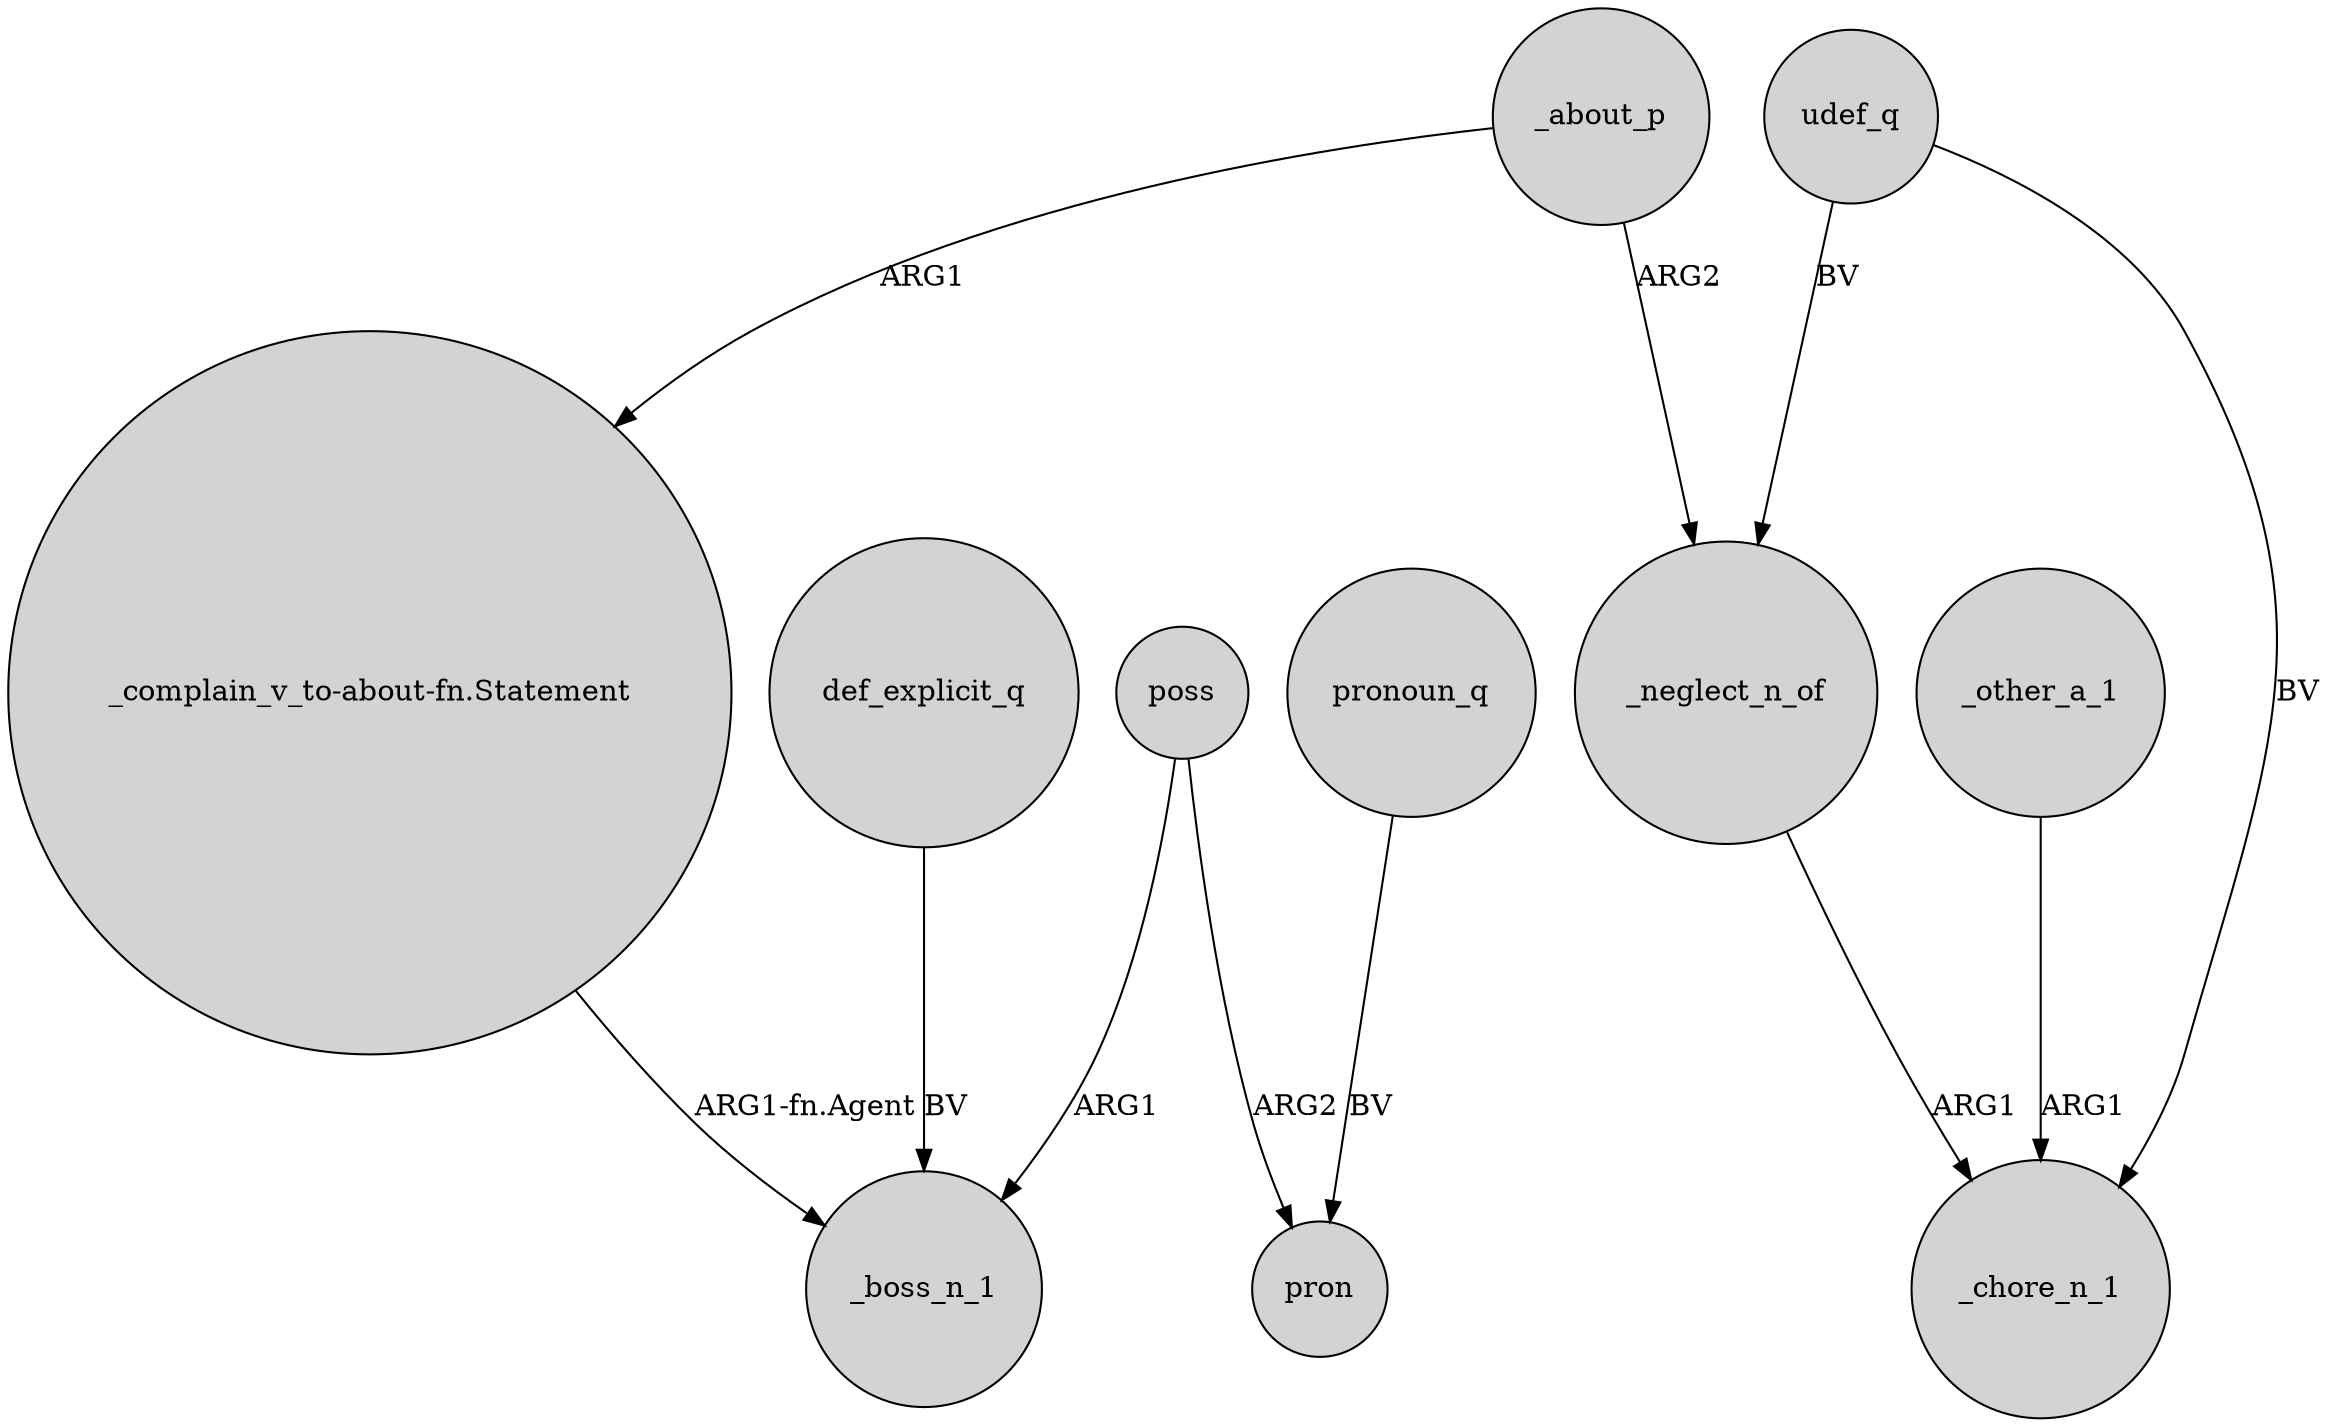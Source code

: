 digraph {
	node [shape=circle style=filled]
	poss -> _boss_n_1 [label=ARG1]
	_other_a_1 -> _chore_n_1 [label=ARG1]
	"_complain_v_to-about-fn.Statement" -> _boss_n_1 [label="ARG1-fn.Agent"]
	udef_q -> _neglect_n_of [label=BV]
	_neglect_n_of -> _chore_n_1 [label=ARG1]
	poss -> pron [label=ARG2]
	_about_p -> _neglect_n_of [label=ARG2]
	_about_p -> "_complain_v_to-about-fn.Statement" [label=ARG1]
	def_explicit_q -> _boss_n_1 [label=BV]
	udef_q -> _chore_n_1 [label=BV]
	pronoun_q -> pron [label=BV]
}
